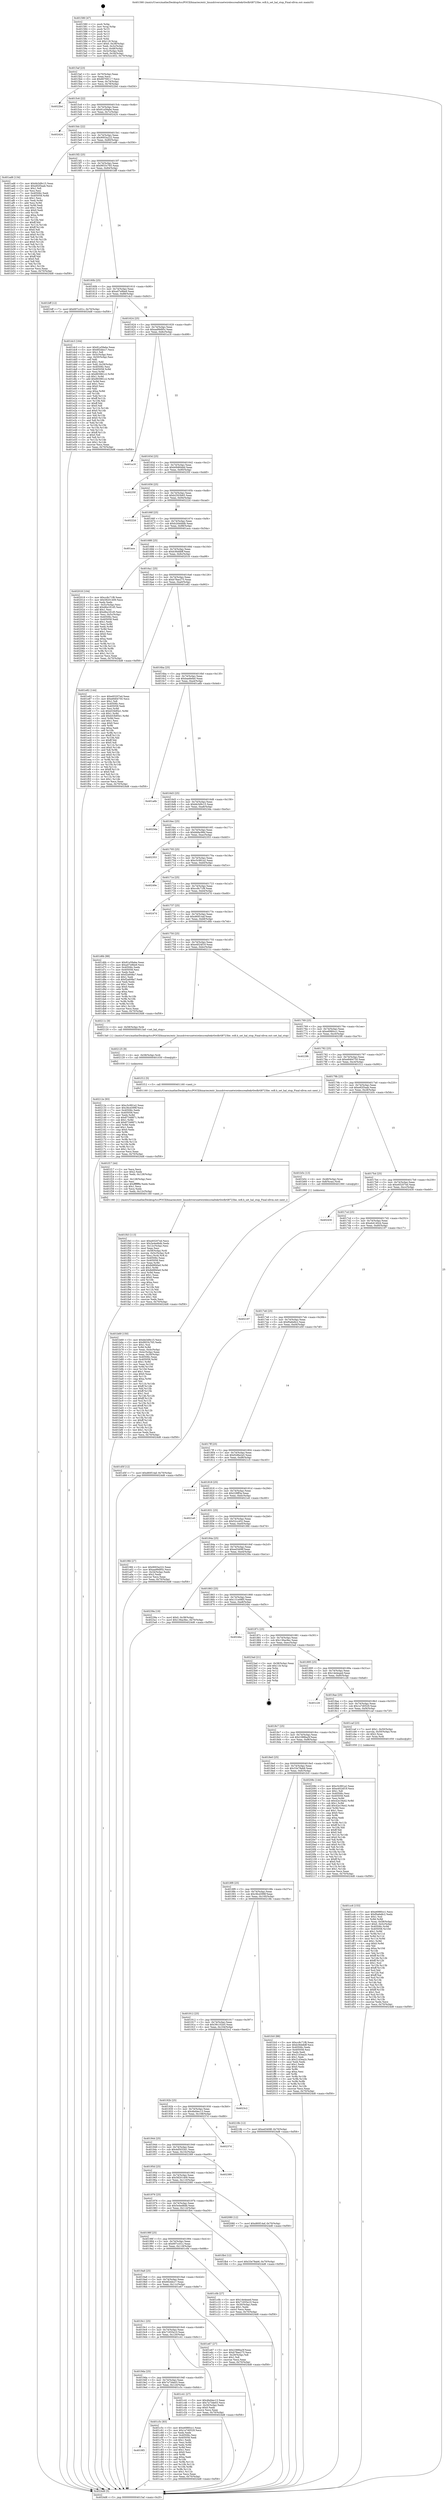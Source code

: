 digraph "0x401580" {
  label = "0x401580 (/mnt/c/Users/mathe/Desktop/tcc/POCII/binaries/extr_linuxdriversnetwirelessrealtekrtlwifirtl8723be..wifi.h_set_hal_stop_Final-ollvm.out::main(0))"
  labelloc = "t"
  node[shape=record]

  Entry [label="",width=0.3,height=0.3,shape=circle,fillcolor=black,style=filled]
  "0x4015af" [label="{
     0x4015af [23]\l
     | [instrs]\l
     &nbsp;&nbsp;0x4015af \<+3\>: mov -0x70(%rbp),%eax\l
     &nbsp;&nbsp;0x4015b2 \<+2\>: mov %eax,%ecx\l
     &nbsp;&nbsp;0x4015b4 \<+6\>: sub $0x80769117,%ecx\l
     &nbsp;&nbsp;0x4015ba \<+3\>: mov %eax,-0x74(%rbp)\l
     &nbsp;&nbsp;0x4015bd \<+3\>: mov %ecx,-0x78(%rbp)\l
     &nbsp;&nbsp;0x4015c0 \<+6\>: je 00000000004022bd \<main+0xd3d\>\l
  }"]
  "0x4022bd" [label="{
     0x4022bd\l
  }", style=dashed]
  "0x4015c6" [label="{
     0x4015c6 [22]\l
     | [instrs]\l
     &nbsp;&nbsp;0x4015c6 \<+5\>: jmp 00000000004015cb \<main+0x4b\>\l
     &nbsp;&nbsp;0x4015cb \<+3\>: mov -0x74(%rbp),%eax\l
     &nbsp;&nbsp;0x4015ce \<+5\>: sub $0x81a59abe,%eax\l
     &nbsp;&nbsp;0x4015d3 \<+3\>: mov %eax,-0x7c(%rbp)\l
     &nbsp;&nbsp;0x4015d6 \<+6\>: je 0000000000402424 \<main+0xea4\>\l
  }"]
  Exit [label="",width=0.3,height=0.3,shape=circle,fillcolor=black,style=filled,peripheries=2]
  "0x402424" [label="{
     0x402424\l
  }", style=dashed]
  "0x4015dc" [label="{
     0x4015dc [22]\l
     | [instrs]\l
     &nbsp;&nbsp;0x4015dc \<+5\>: jmp 00000000004015e1 \<main+0x61\>\l
     &nbsp;&nbsp;0x4015e1 \<+3\>: mov -0x74(%rbp),%eax\l
     &nbsp;&nbsp;0x4015e4 \<+5\>: sub $0x9003a222,%eax\l
     &nbsp;&nbsp;0x4015e9 \<+3\>: mov %eax,-0x80(%rbp)\l
     &nbsp;&nbsp;0x4015ec \<+6\>: je 0000000000401ad6 \<main+0x556\>\l
  }"]
  "0x40212e" [label="{
     0x40212e [93]\l
     | [instrs]\l
     &nbsp;&nbsp;0x40212e \<+5\>: mov $0xc5c991a2,%eax\l
     &nbsp;&nbsp;0x402133 \<+5\>: mov $0x36cd399f,%ecx\l
     &nbsp;&nbsp;0x402138 \<+7\>: mov 0x40506c,%edx\l
     &nbsp;&nbsp;0x40213f \<+7\>: mov 0x405058,%esi\l
     &nbsp;&nbsp;0x402146 \<+3\>: mov %edx,%r8d\l
     &nbsp;&nbsp;0x402149 \<+7\>: sub $0x87348871,%r8d\l
     &nbsp;&nbsp;0x402150 \<+4\>: sub $0x1,%r8d\l
     &nbsp;&nbsp;0x402154 \<+7\>: add $0x87348871,%r8d\l
     &nbsp;&nbsp;0x40215b \<+4\>: imul %r8d,%edx\l
     &nbsp;&nbsp;0x40215f \<+3\>: and $0x1,%edx\l
     &nbsp;&nbsp;0x402162 \<+3\>: cmp $0x0,%edx\l
     &nbsp;&nbsp;0x402165 \<+4\>: sete %r9b\l
     &nbsp;&nbsp;0x402169 \<+3\>: cmp $0xa,%esi\l
     &nbsp;&nbsp;0x40216c \<+4\>: setl %r10b\l
     &nbsp;&nbsp;0x402170 \<+3\>: mov %r9b,%r11b\l
     &nbsp;&nbsp;0x402173 \<+3\>: and %r10b,%r11b\l
     &nbsp;&nbsp;0x402176 \<+3\>: xor %r10b,%r9b\l
     &nbsp;&nbsp;0x402179 \<+3\>: or %r9b,%r11b\l
     &nbsp;&nbsp;0x40217c \<+4\>: test $0x1,%r11b\l
     &nbsp;&nbsp;0x402180 \<+3\>: cmovne %ecx,%eax\l
     &nbsp;&nbsp;0x402183 \<+3\>: mov %eax,-0x70(%rbp)\l
     &nbsp;&nbsp;0x402186 \<+5\>: jmp 00000000004024d8 \<main+0xf58\>\l
  }"]
  "0x401ad6" [label="{
     0x401ad6 [134]\l
     | [instrs]\l
     &nbsp;&nbsp;0x401ad6 \<+5\>: mov $0xbb3d9c15,%eax\l
     &nbsp;&nbsp;0x401adb \<+5\>: mov $0xe92f3aab,%ecx\l
     &nbsp;&nbsp;0x401ae0 \<+2\>: mov $0x1,%dl\l
     &nbsp;&nbsp;0x401ae2 \<+2\>: xor %esi,%esi\l
     &nbsp;&nbsp;0x401ae4 \<+7\>: mov 0x40506c,%edi\l
     &nbsp;&nbsp;0x401aeb \<+8\>: mov 0x405058,%r8d\l
     &nbsp;&nbsp;0x401af3 \<+3\>: sub $0x1,%esi\l
     &nbsp;&nbsp;0x401af6 \<+3\>: mov %edi,%r9d\l
     &nbsp;&nbsp;0x401af9 \<+3\>: add %esi,%r9d\l
     &nbsp;&nbsp;0x401afc \<+4\>: imul %r9d,%edi\l
     &nbsp;&nbsp;0x401b00 \<+3\>: and $0x1,%edi\l
     &nbsp;&nbsp;0x401b03 \<+3\>: cmp $0x0,%edi\l
     &nbsp;&nbsp;0x401b06 \<+4\>: sete %r10b\l
     &nbsp;&nbsp;0x401b0a \<+4\>: cmp $0xa,%r8d\l
     &nbsp;&nbsp;0x401b0e \<+4\>: setl %r11b\l
     &nbsp;&nbsp;0x401b12 \<+3\>: mov %r10b,%bl\l
     &nbsp;&nbsp;0x401b15 \<+3\>: xor $0xff,%bl\l
     &nbsp;&nbsp;0x401b18 \<+3\>: mov %r11b,%r14b\l
     &nbsp;&nbsp;0x401b1b \<+4\>: xor $0xff,%r14b\l
     &nbsp;&nbsp;0x401b1f \<+3\>: xor $0x0,%dl\l
     &nbsp;&nbsp;0x401b22 \<+3\>: mov %bl,%r15b\l
     &nbsp;&nbsp;0x401b25 \<+4\>: and $0x0,%r15b\l
     &nbsp;&nbsp;0x401b29 \<+3\>: and %dl,%r10b\l
     &nbsp;&nbsp;0x401b2c \<+3\>: mov %r14b,%r12b\l
     &nbsp;&nbsp;0x401b2f \<+4\>: and $0x0,%r12b\l
     &nbsp;&nbsp;0x401b33 \<+3\>: and %dl,%r11b\l
     &nbsp;&nbsp;0x401b36 \<+3\>: or %r10b,%r15b\l
     &nbsp;&nbsp;0x401b39 \<+3\>: or %r11b,%r12b\l
     &nbsp;&nbsp;0x401b3c \<+3\>: xor %r12b,%r15b\l
     &nbsp;&nbsp;0x401b3f \<+3\>: or %r14b,%bl\l
     &nbsp;&nbsp;0x401b42 \<+3\>: xor $0xff,%bl\l
     &nbsp;&nbsp;0x401b45 \<+3\>: or $0x0,%dl\l
     &nbsp;&nbsp;0x401b48 \<+2\>: and %dl,%bl\l
     &nbsp;&nbsp;0x401b4a \<+3\>: or %bl,%r15b\l
     &nbsp;&nbsp;0x401b4d \<+4\>: test $0x1,%r15b\l
     &nbsp;&nbsp;0x401b51 \<+3\>: cmovne %ecx,%eax\l
     &nbsp;&nbsp;0x401b54 \<+3\>: mov %eax,-0x70(%rbp)\l
     &nbsp;&nbsp;0x401b57 \<+5\>: jmp 00000000004024d8 \<main+0xf58\>\l
  }"]
  "0x4015f2" [label="{
     0x4015f2 [25]\l
     | [instrs]\l
     &nbsp;&nbsp;0x4015f2 \<+5\>: jmp 00000000004015f7 \<main+0x77\>\l
     &nbsp;&nbsp;0x4015f7 \<+3\>: mov -0x74(%rbp),%eax\l
     &nbsp;&nbsp;0x4015fa \<+5\>: sub $0x9933c765,%eax\l
     &nbsp;&nbsp;0x4015ff \<+6\>: mov %eax,-0x84(%rbp)\l
     &nbsp;&nbsp;0x401605 \<+6\>: je 0000000000401bff \<main+0x67f\>\l
  }"]
  "0x402125" [label="{
     0x402125 [9]\l
     | [instrs]\l
     &nbsp;&nbsp;0x402125 \<+4\>: mov -0x58(%rbp),%rdi\l
     &nbsp;&nbsp;0x402129 \<+5\>: call 0000000000401030 \<free@plt\>\l
     | [calls]\l
     &nbsp;&nbsp;0x401030 \{1\} (unknown)\l
  }"]
  "0x401bff" [label="{
     0x401bff [12]\l
     | [instrs]\l
     &nbsp;&nbsp;0x401bff \<+7\>: movl $0x697cc01c,-0x70(%rbp)\l
     &nbsp;&nbsp;0x401c06 \<+5\>: jmp 00000000004024d8 \<main+0xf58\>\l
  }"]
  "0x40160b" [label="{
     0x40160b [25]\l
     | [instrs]\l
     &nbsp;&nbsp;0x40160b \<+5\>: jmp 0000000000401610 \<main+0x90\>\l
     &nbsp;&nbsp;0x401610 \<+3\>: mov -0x74(%rbp),%eax\l
     &nbsp;&nbsp;0x401613 \<+5\>: sub $0xa07e9be9,%eax\l
     &nbsp;&nbsp;0x401618 \<+6\>: mov %eax,-0x88(%rbp)\l
     &nbsp;&nbsp;0x40161e \<+6\>: je 0000000000401dc3 \<main+0x843\>\l
  }"]
  "0x401f43" [label="{
     0x401f43 [113]\l
     | [instrs]\l
     &nbsp;&nbsp;0x401f43 \<+5\>: mov $0xe93207ed,%ecx\l
     &nbsp;&nbsp;0x401f48 \<+5\>: mov $0x5e4ed6db,%edx\l
     &nbsp;&nbsp;0x401f4d \<+6\>: mov -0x12c(%rbp),%esi\l
     &nbsp;&nbsp;0x401f53 \<+3\>: imul %eax,%esi\l
     &nbsp;&nbsp;0x401f56 \<+4\>: mov -0x58(%rbp),%rdi\l
     &nbsp;&nbsp;0x401f5a \<+4\>: movslq -0x5c(%rbp),%r8\l
     &nbsp;&nbsp;0x401f5e \<+4\>: mov %esi,(%rdi,%r8,4)\l
     &nbsp;&nbsp;0x401f62 \<+7\>: mov 0x40506c,%eax\l
     &nbsp;&nbsp;0x401f69 \<+7\>: mov 0x405058,%esi\l
     &nbsp;&nbsp;0x401f70 \<+3\>: mov %eax,%r9d\l
     &nbsp;&nbsp;0x401f73 \<+7\>: sub $0x8d9f40e0,%r9d\l
     &nbsp;&nbsp;0x401f7a \<+4\>: sub $0x1,%r9d\l
     &nbsp;&nbsp;0x401f7e \<+7\>: add $0x8d9f40e0,%r9d\l
     &nbsp;&nbsp;0x401f85 \<+4\>: imul %r9d,%eax\l
     &nbsp;&nbsp;0x401f89 \<+3\>: and $0x1,%eax\l
     &nbsp;&nbsp;0x401f8c \<+3\>: cmp $0x0,%eax\l
     &nbsp;&nbsp;0x401f8f \<+4\>: sete %r10b\l
     &nbsp;&nbsp;0x401f93 \<+3\>: cmp $0xa,%esi\l
     &nbsp;&nbsp;0x401f96 \<+4\>: setl %r11b\l
     &nbsp;&nbsp;0x401f9a \<+3\>: mov %r10b,%bl\l
     &nbsp;&nbsp;0x401f9d \<+3\>: and %r11b,%bl\l
     &nbsp;&nbsp;0x401fa0 \<+3\>: xor %r11b,%r10b\l
     &nbsp;&nbsp;0x401fa3 \<+3\>: or %r10b,%bl\l
     &nbsp;&nbsp;0x401fa6 \<+3\>: test $0x1,%bl\l
     &nbsp;&nbsp;0x401fa9 \<+3\>: cmovne %edx,%ecx\l
     &nbsp;&nbsp;0x401fac \<+3\>: mov %ecx,-0x70(%rbp)\l
     &nbsp;&nbsp;0x401faf \<+5\>: jmp 00000000004024d8 \<main+0xf58\>\l
  }"]
  "0x401dc3" [label="{
     0x401dc3 [164]\l
     | [instrs]\l
     &nbsp;&nbsp;0x401dc3 \<+5\>: mov $0x81a59abe,%eax\l
     &nbsp;&nbsp;0x401dc8 \<+5\>: mov $0x6f2ddcc7,%ecx\l
     &nbsp;&nbsp;0x401dcd \<+2\>: mov $0x1,%dl\l
     &nbsp;&nbsp;0x401dcf \<+3\>: mov -0x5c(%rbp),%esi\l
     &nbsp;&nbsp;0x401dd2 \<+3\>: cmp -0x50(%rbp),%esi\l
     &nbsp;&nbsp;0x401dd5 \<+4\>: setl %dil\l
     &nbsp;&nbsp;0x401dd9 \<+4\>: and $0x1,%dil\l
     &nbsp;&nbsp;0x401ddd \<+4\>: mov %dil,-0x29(%rbp)\l
     &nbsp;&nbsp;0x401de1 \<+7\>: mov 0x40506c,%esi\l
     &nbsp;&nbsp;0x401de8 \<+8\>: mov 0x405058,%r8d\l
     &nbsp;&nbsp;0x401df0 \<+3\>: mov %esi,%r9d\l
     &nbsp;&nbsp;0x401df3 \<+7\>: sub $0x893981c2,%r9d\l
     &nbsp;&nbsp;0x401dfa \<+4\>: sub $0x1,%r9d\l
     &nbsp;&nbsp;0x401dfe \<+7\>: add $0x893981c2,%r9d\l
     &nbsp;&nbsp;0x401e05 \<+4\>: imul %r9d,%esi\l
     &nbsp;&nbsp;0x401e09 \<+3\>: and $0x1,%esi\l
     &nbsp;&nbsp;0x401e0c \<+3\>: cmp $0x0,%esi\l
     &nbsp;&nbsp;0x401e0f \<+4\>: sete %dil\l
     &nbsp;&nbsp;0x401e13 \<+4\>: cmp $0xa,%r8d\l
     &nbsp;&nbsp;0x401e17 \<+4\>: setl %r10b\l
     &nbsp;&nbsp;0x401e1b \<+3\>: mov %dil,%r11b\l
     &nbsp;&nbsp;0x401e1e \<+4\>: xor $0xff,%r11b\l
     &nbsp;&nbsp;0x401e22 \<+3\>: mov %r10b,%bl\l
     &nbsp;&nbsp;0x401e25 \<+3\>: xor $0xff,%bl\l
     &nbsp;&nbsp;0x401e28 \<+3\>: xor $0x0,%dl\l
     &nbsp;&nbsp;0x401e2b \<+3\>: mov %r11b,%r14b\l
     &nbsp;&nbsp;0x401e2e \<+4\>: and $0x0,%r14b\l
     &nbsp;&nbsp;0x401e32 \<+3\>: and %dl,%dil\l
     &nbsp;&nbsp;0x401e35 \<+3\>: mov %bl,%r15b\l
     &nbsp;&nbsp;0x401e38 \<+4\>: and $0x0,%r15b\l
     &nbsp;&nbsp;0x401e3c \<+3\>: and %dl,%r10b\l
     &nbsp;&nbsp;0x401e3f \<+3\>: or %dil,%r14b\l
     &nbsp;&nbsp;0x401e42 \<+3\>: or %r10b,%r15b\l
     &nbsp;&nbsp;0x401e45 \<+3\>: xor %r15b,%r14b\l
     &nbsp;&nbsp;0x401e48 \<+3\>: or %bl,%r11b\l
     &nbsp;&nbsp;0x401e4b \<+4\>: xor $0xff,%r11b\l
     &nbsp;&nbsp;0x401e4f \<+3\>: or $0x0,%dl\l
     &nbsp;&nbsp;0x401e52 \<+3\>: and %dl,%r11b\l
     &nbsp;&nbsp;0x401e55 \<+3\>: or %r11b,%r14b\l
     &nbsp;&nbsp;0x401e58 \<+4\>: test $0x1,%r14b\l
     &nbsp;&nbsp;0x401e5c \<+3\>: cmovne %ecx,%eax\l
     &nbsp;&nbsp;0x401e5f \<+3\>: mov %eax,-0x70(%rbp)\l
     &nbsp;&nbsp;0x401e62 \<+5\>: jmp 00000000004024d8 \<main+0xf58\>\l
  }"]
  "0x401624" [label="{
     0x401624 [25]\l
     | [instrs]\l
     &nbsp;&nbsp;0x401624 \<+5\>: jmp 0000000000401629 \<main+0xa9\>\l
     &nbsp;&nbsp;0x401629 \<+3\>: mov -0x74(%rbp),%eax\l
     &nbsp;&nbsp;0x40162c \<+5\>: sub $0xaa99d95c,%eax\l
     &nbsp;&nbsp;0x401631 \<+6\>: mov %eax,-0x8c(%rbp)\l
     &nbsp;&nbsp;0x401637 \<+6\>: je 0000000000401a18 \<main+0x498\>\l
  }"]
  "0x401f17" [label="{
     0x401f17 [44]\l
     | [instrs]\l
     &nbsp;&nbsp;0x401f17 \<+2\>: xor %ecx,%ecx\l
     &nbsp;&nbsp;0x401f19 \<+5\>: mov $0x2,%edx\l
     &nbsp;&nbsp;0x401f1e \<+6\>: mov %edx,-0x128(%rbp)\l
     &nbsp;&nbsp;0x401f24 \<+1\>: cltd\l
     &nbsp;&nbsp;0x401f25 \<+6\>: mov -0x128(%rbp),%esi\l
     &nbsp;&nbsp;0x401f2b \<+2\>: idiv %esi\l
     &nbsp;&nbsp;0x401f2d \<+6\>: imul $0xfffffffe,%edx,%edx\l
     &nbsp;&nbsp;0x401f33 \<+3\>: sub $0x1,%ecx\l
     &nbsp;&nbsp;0x401f36 \<+2\>: sub %ecx,%edx\l
     &nbsp;&nbsp;0x401f38 \<+6\>: mov %edx,-0x12c(%rbp)\l
     &nbsp;&nbsp;0x401f3e \<+5\>: call 0000000000401160 \<next_i\>\l
     | [calls]\l
     &nbsp;&nbsp;0x401160 \{1\} (/mnt/c/Users/mathe/Desktop/tcc/POCII/binaries/extr_linuxdriversnetwirelessrealtekrtlwifirtl8723be..wifi.h_set_hal_stop_Final-ollvm.out::next_i)\l
  }"]
  "0x401a18" [label="{
     0x401a18\l
  }", style=dashed]
  "0x40163d" [label="{
     0x40163d [25]\l
     | [instrs]\l
     &nbsp;&nbsp;0x40163d \<+5\>: jmp 0000000000401642 \<main+0xc2\>\l
     &nbsp;&nbsp;0x401642 \<+3\>: mov -0x74(%rbp),%eax\l
     &nbsp;&nbsp;0x401645 \<+5\>: sub $0xb0b80ddd,%eax\l
     &nbsp;&nbsp;0x40164a \<+6\>: mov %eax,-0x90(%rbp)\l
     &nbsp;&nbsp;0x401650 \<+6\>: je 000000000040235f \<main+0xddf\>\l
  }"]
  "0x401cc6" [label="{
     0x401cc6 [153]\l
     | [instrs]\l
     &nbsp;&nbsp;0x401cc6 \<+5\>: mov $0xe6980cc1,%ecx\l
     &nbsp;&nbsp;0x401ccb \<+5\>: mov $0xf0a6e8c2,%edx\l
     &nbsp;&nbsp;0x401cd0 \<+3\>: mov $0x1,%sil\l
     &nbsp;&nbsp;0x401cd3 \<+3\>: xor %r8d,%r8d\l
     &nbsp;&nbsp;0x401cd6 \<+4\>: mov %rax,-0x58(%rbp)\l
     &nbsp;&nbsp;0x401cda \<+7\>: movl $0x0,-0x5c(%rbp)\l
     &nbsp;&nbsp;0x401ce1 \<+8\>: mov 0x40506c,%r9d\l
     &nbsp;&nbsp;0x401ce9 \<+8\>: mov 0x405058,%r10d\l
     &nbsp;&nbsp;0x401cf1 \<+4\>: sub $0x1,%r8d\l
     &nbsp;&nbsp;0x401cf5 \<+3\>: mov %r9d,%r11d\l
     &nbsp;&nbsp;0x401cf8 \<+3\>: add %r8d,%r11d\l
     &nbsp;&nbsp;0x401cfb \<+4\>: imul %r11d,%r9d\l
     &nbsp;&nbsp;0x401cff \<+4\>: and $0x1,%r9d\l
     &nbsp;&nbsp;0x401d03 \<+4\>: cmp $0x0,%r9d\l
     &nbsp;&nbsp;0x401d07 \<+3\>: sete %bl\l
     &nbsp;&nbsp;0x401d0a \<+4\>: cmp $0xa,%r10d\l
     &nbsp;&nbsp;0x401d0e \<+4\>: setl %r14b\l
     &nbsp;&nbsp;0x401d12 \<+3\>: mov %bl,%r15b\l
     &nbsp;&nbsp;0x401d15 \<+4\>: xor $0xff,%r15b\l
     &nbsp;&nbsp;0x401d19 \<+3\>: mov %r14b,%r12b\l
     &nbsp;&nbsp;0x401d1c \<+4\>: xor $0xff,%r12b\l
     &nbsp;&nbsp;0x401d20 \<+4\>: xor $0x1,%sil\l
     &nbsp;&nbsp;0x401d24 \<+3\>: mov %r15b,%r13b\l
     &nbsp;&nbsp;0x401d27 \<+4\>: and $0xff,%r13b\l
     &nbsp;&nbsp;0x401d2b \<+3\>: and %sil,%bl\l
     &nbsp;&nbsp;0x401d2e \<+3\>: mov %r12b,%al\l
     &nbsp;&nbsp;0x401d31 \<+2\>: and $0xff,%al\l
     &nbsp;&nbsp;0x401d33 \<+3\>: and %sil,%r14b\l
     &nbsp;&nbsp;0x401d36 \<+3\>: or %bl,%r13b\l
     &nbsp;&nbsp;0x401d39 \<+3\>: or %r14b,%al\l
     &nbsp;&nbsp;0x401d3c \<+3\>: xor %al,%r13b\l
     &nbsp;&nbsp;0x401d3f \<+3\>: or %r12b,%r15b\l
     &nbsp;&nbsp;0x401d42 \<+4\>: xor $0xff,%r15b\l
     &nbsp;&nbsp;0x401d46 \<+4\>: or $0x1,%sil\l
     &nbsp;&nbsp;0x401d4a \<+3\>: and %sil,%r15b\l
     &nbsp;&nbsp;0x401d4d \<+3\>: or %r15b,%r13b\l
     &nbsp;&nbsp;0x401d50 \<+4\>: test $0x1,%r13b\l
     &nbsp;&nbsp;0x401d54 \<+3\>: cmovne %edx,%ecx\l
     &nbsp;&nbsp;0x401d57 \<+3\>: mov %ecx,-0x70(%rbp)\l
     &nbsp;&nbsp;0x401d5a \<+5\>: jmp 00000000004024d8 \<main+0xf58\>\l
  }"]
  "0x40235f" [label="{
     0x40235f\l
  }", style=dashed]
  "0x401656" [label="{
     0x401656 [25]\l
     | [instrs]\l
     &nbsp;&nbsp;0x401656 \<+5\>: jmp 000000000040165b \<main+0xdb\>\l
     &nbsp;&nbsp;0x40165b \<+3\>: mov -0x74(%rbp),%eax\l
     &nbsp;&nbsp;0x40165e \<+5\>: sub $0xb2503b65,%eax\l
     &nbsp;&nbsp;0x401663 \<+6\>: mov %eax,-0x94(%rbp)\l
     &nbsp;&nbsp;0x401669 \<+6\>: je 000000000040222d \<main+0xcad\>\l
  }"]
  "0x4019f3" [label="{
     0x4019f3\l
  }", style=dashed]
  "0x40222d" [label="{
     0x40222d\l
  }", style=dashed]
  "0x40166f" [label="{
     0x40166f [25]\l
     | [instrs]\l
     &nbsp;&nbsp;0x40166f \<+5\>: jmp 0000000000401674 \<main+0xf4\>\l
     &nbsp;&nbsp;0x401674 \<+3\>: mov -0x74(%rbp),%eax\l
     &nbsp;&nbsp;0x401677 \<+5\>: sub $0xb2d4dddb,%eax\l
     &nbsp;&nbsp;0x40167c \<+6\>: mov %eax,-0x98(%rbp)\l
     &nbsp;&nbsp;0x401682 \<+6\>: je 0000000000401aca \<main+0x54a\>\l
  }"]
  "0x401c5c" [label="{
     0x401c5c [83]\l
     | [instrs]\l
     &nbsp;&nbsp;0x401c5c \<+5\>: mov $0xe6980cc1,%eax\l
     &nbsp;&nbsp;0x401c61 \<+5\>: mov $0x1e7d0529,%ecx\l
     &nbsp;&nbsp;0x401c66 \<+2\>: xor %edx,%edx\l
     &nbsp;&nbsp;0x401c68 \<+7\>: mov 0x40506c,%esi\l
     &nbsp;&nbsp;0x401c6f \<+7\>: mov 0x405058,%edi\l
     &nbsp;&nbsp;0x401c76 \<+3\>: sub $0x1,%edx\l
     &nbsp;&nbsp;0x401c79 \<+3\>: mov %esi,%r8d\l
     &nbsp;&nbsp;0x401c7c \<+3\>: add %edx,%r8d\l
     &nbsp;&nbsp;0x401c7f \<+4\>: imul %r8d,%esi\l
     &nbsp;&nbsp;0x401c83 \<+3\>: and $0x1,%esi\l
     &nbsp;&nbsp;0x401c86 \<+3\>: cmp $0x0,%esi\l
     &nbsp;&nbsp;0x401c89 \<+4\>: sete %r9b\l
     &nbsp;&nbsp;0x401c8d \<+3\>: cmp $0xa,%edi\l
     &nbsp;&nbsp;0x401c90 \<+4\>: setl %r10b\l
     &nbsp;&nbsp;0x401c94 \<+3\>: mov %r9b,%r11b\l
     &nbsp;&nbsp;0x401c97 \<+3\>: and %r10b,%r11b\l
     &nbsp;&nbsp;0x401c9a \<+3\>: xor %r10b,%r9b\l
     &nbsp;&nbsp;0x401c9d \<+3\>: or %r9b,%r11b\l
     &nbsp;&nbsp;0x401ca0 \<+4\>: test $0x1,%r11b\l
     &nbsp;&nbsp;0x401ca4 \<+3\>: cmovne %ecx,%eax\l
     &nbsp;&nbsp;0x401ca7 \<+3\>: mov %eax,-0x70(%rbp)\l
     &nbsp;&nbsp;0x401caa \<+5\>: jmp 00000000004024d8 \<main+0xf58\>\l
  }"]
  "0x401aca" [label="{
     0x401aca\l
  }", style=dashed]
  "0x401688" [label="{
     0x401688 [25]\l
     | [instrs]\l
     &nbsp;&nbsp;0x401688 \<+5\>: jmp 000000000040168d \<main+0x10d\>\l
     &nbsp;&nbsp;0x40168d \<+3\>: mov -0x74(%rbp),%eax\l
     &nbsp;&nbsp;0x401690 \<+5\>: sub $0xb36ddbff,%eax\l
     &nbsp;&nbsp;0x401695 \<+6\>: mov %eax,-0x9c(%rbp)\l
     &nbsp;&nbsp;0x40169b \<+6\>: je 0000000000402018 \<main+0xa98\>\l
  }"]
  "0x4019da" [label="{
     0x4019da [25]\l
     | [instrs]\l
     &nbsp;&nbsp;0x4019da \<+5\>: jmp 00000000004019df \<main+0x45f\>\l
     &nbsp;&nbsp;0x4019df \<+3\>: mov -0x74(%rbp),%eax\l
     &nbsp;&nbsp;0x4019e2 \<+5\>: sub $0x7a73de03,%eax\l
     &nbsp;&nbsp;0x4019e7 \<+6\>: mov %eax,-0x124(%rbp)\l
     &nbsp;&nbsp;0x4019ed \<+6\>: je 0000000000401c5c \<main+0x6dc\>\l
  }"]
  "0x402018" [label="{
     0x402018 [104]\l
     | [instrs]\l
     &nbsp;&nbsp;0x402018 \<+5\>: mov $0xcc8c71f8,%eax\l
     &nbsp;&nbsp;0x40201d \<+5\>: mov $0x58201409,%ecx\l
     &nbsp;&nbsp;0x402022 \<+2\>: xor %edx,%edx\l
     &nbsp;&nbsp;0x402024 \<+3\>: mov -0x5c(%rbp),%esi\l
     &nbsp;&nbsp;0x402027 \<+6\>: add $0xd6a181d5,%esi\l
     &nbsp;&nbsp;0x40202d \<+3\>: add $0x1,%esi\l
     &nbsp;&nbsp;0x402030 \<+6\>: sub $0xd6a181d5,%esi\l
     &nbsp;&nbsp;0x402036 \<+3\>: mov %esi,-0x5c(%rbp)\l
     &nbsp;&nbsp;0x402039 \<+7\>: mov 0x40506c,%esi\l
     &nbsp;&nbsp;0x402040 \<+7\>: mov 0x405058,%edi\l
     &nbsp;&nbsp;0x402047 \<+3\>: sub $0x1,%edx\l
     &nbsp;&nbsp;0x40204a \<+3\>: mov %esi,%r8d\l
     &nbsp;&nbsp;0x40204d \<+3\>: add %edx,%r8d\l
     &nbsp;&nbsp;0x402050 \<+4\>: imul %r8d,%esi\l
     &nbsp;&nbsp;0x402054 \<+3\>: and $0x1,%esi\l
     &nbsp;&nbsp;0x402057 \<+3\>: cmp $0x0,%esi\l
     &nbsp;&nbsp;0x40205a \<+4\>: sete %r9b\l
     &nbsp;&nbsp;0x40205e \<+3\>: cmp $0xa,%edi\l
     &nbsp;&nbsp;0x402061 \<+4\>: setl %r10b\l
     &nbsp;&nbsp;0x402065 \<+3\>: mov %r9b,%r11b\l
     &nbsp;&nbsp;0x402068 \<+3\>: and %r10b,%r11b\l
     &nbsp;&nbsp;0x40206b \<+3\>: xor %r10b,%r9b\l
     &nbsp;&nbsp;0x40206e \<+3\>: or %r9b,%r11b\l
     &nbsp;&nbsp;0x402071 \<+4\>: test $0x1,%r11b\l
     &nbsp;&nbsp;0x402075 \<+3\>: cmovne %ecx,%eax\l
     &nbsp;&nbsp;0x402078 \<+3\>: mov %eax,-0x70(%rbp)\l
     &nbsp;&nbsp;0x40207b \<+5\>: jmp 00000000004024d8 \<main+0xf58\>\l
  }"]
  "0x4016a1" [label="{
     0x4016a1 [25]\l
     | [instrs]\l
     &nbsp;&nbsp;0x4016a1 \<+5\>: jmp 00000000004016a6 \<main+0x126\>\l
     &nbsp;&nbsp;0x4016a6 \<+3\>: mov -0x74(%rbp),%eax\l
     &nbsp;&nbsp;0x4016a9 \<+5\>: sub $0xb78ae275,%eax\l
     &nbsp;&nbsp;0x4016ae \<+6\>: mov %eax,-0xa0(%rbp)\l
     &nbsp;&nbsp;0x4016b4 \<+6\>: je 0000000000401e82 \<main+0x902\>\l
  }"]
  "0x401c41" [label="{
     0x401c41 [27]\l
     | [instrs]\l
     &nbsp;&nbsp;0x401c41 \<+5\>: mov $0x4bd4ec13,%eax\l
     &nbsp;&nbsp;0x401c46 \<+5\>: mov $0x7a73de03,%ecx\l
     &nbsp;&nbsp;0x401c4b \<+3\>: mov -0x30(%rbp),%edx\l
     &nbsp;&nbsp;0x401c4e \<+3\>: cmp $0x0,%edx\l
     &nbsp;&nbsp;0x401c51 \<+3\>: cmove %ecx,%eax\l
     &nbsp;&nbsp;0x401c54 \<+3\>: mov %eax,-0x70(%rbp)\l
     &nbsp;&nbsp;0x401c57 \<+5\>: jmp 00000000004024d8 \<main+0xf58\>\l
  }"]
  "0x401e82" [label="{
     0x401e82 [144]\l
     | [instrs]\l
     &nbsp;&nbsp;0x401e82 \<+5\>: mov $0xe93207ed,%eax\l
     &nbsp;&nbsp;0x401e87 \<+5\>: mov $0xe8464750,%ecx\l
     &nbsp;&nbsp;0x401e8c \<+2\>: mov $0x1,%dl\l
     &nbsp;&nbsp;0x401e8e \<+7\>: mov 0x40506c,%esi\l
     &nbsp;&nbsp;0x401e95 \<+7\>: mov 0x405058,%edi\l
     &nbsp;&nbsp;0x401e9c \<+3\>: mov %esi,%r8d\l
     &nbsp;&nbsp;0x401e9f \<+7\>: sub $0xb53b85e1,%r8d\l
     &nbsp;&nbsp;0x401ea6 \<+4\>: sub $0x1,%r8d\l
     &nbsp;&nbsp;0x401eaa \<+7\>: add $0xb53b85e1,%r8d\l
     &nbsp;&nbsp;0x401eb1 \<+4\>: imul %r8d,%esi\l
     &nbsp;&nbsp;0x401eb5 \<+3\>: and $0x1,%esi\l
     &nbsp;&nbsp;0x401eb8 \<+3\>: cmp $0x0,%esi\l
     &nbsp;&nbsp;0x401ebb \<+4\>: sete %r9b\l
     &nbsp;&nbsp;0x401ebf \<+3\>: cmp $0xa,%edi\l
     &nbsp;&nbsp;0x401ec2 \<+4\>: setl %r10b\l
     &nbsp;&nbsp;0x401ec6 \<+3\>: mov %r9b,%r11b\l
     &nbsp;&nbsp;0x401ec9 \<+4\>: xor $0xff,%r11b\l
     &nbsp;&nbsp;0x401ecd \<+3\>: mov %r10b,%bl\l
     &nbsp;&nbsp;0x401ed0 \<+3\>: xor $0xff,%bl\l
     &nbsp;&nbsp;0x401ed3 \<+3\>: xor $0x0,%dl\l
     &nbsp;&nbsp;0x401ed6 \<+3\>: mov %r11b,%r14b\l
     &nbsp;&nbsp;0x401ed9 \<+4\>: and $0x0,%r14b\l
     &nbsp;&nbsp;0x401edd \<+3\>: and %dl,%r9b\l
     &nbsp;&nbsp;0x401ee0 \<+3\>: mov %bl,%r15b\l
     &nbsp;&nbsp;0x401ee3 \<+4\>: and $0x0,%r15b\l
     &nbsp;&nbsp;0x401ee7 \<+3\>: and %dl,%r10b\l
     &nbsp;&nbsp;0x401eea \<+3\>: or %r9b,%r14b\l
     &nbsp;&nbsp;0x401eed \<+3\>: or %r10b,%r15b\l
     &nbsp;&nbsp;0x401ef0 \<+3\>: xor %r15b,%r14b\l
     &nbsp;&nbsp;0x401ef3 \<+3\>: or %bl,%r11b\l
     &nbsp;&nbsp;0x401ef6 \<+4\>: xor $0xff,%r11b\l
     &nbsp;&nbsp;0x401efa \<+3\>: or $0x0,%dl\l
     &nbsp;&nbsp;0x401efd \<+3\>: and %dl,%r11b\l
     &nbsp;&nbsp;0x401f00 \<+3\>: or %r11b,%r14b\l
     &nbsp;&nbsp;0x401f03 \<+4\>: test $0x1,%r14b\l
     &nbsp;&nbsp;0x401f07 \<+3\>: cmovne %ecx,%eax\l
     &nbsp;&nbsp;0x401f0a \<+3\>: mov %eax,-0x70(%rbp)\l
     &nbsp;&nbsp;0x401f0d \<+5\>: jmp 00000000004024d8 \<main+0xf58\>\l
  }"]
  "0x4016ba" [label="{
     0x4016ba [25]\l
     | [instrs]\l
     &nbsp;&nbsp;0x4016ba \<+5\>: jmp 00000000004016bf \<main+0x13f\>\l
     &nbsp;&nbsp;0x4016bf \<+3\>: mov -0x74(%rbp),%eax\l
     &nbsp;&nbsp;0x4016c2 \<+5\>: sub $0xbae8efa0,%eax\l
     &nbsp;&nbsp;0x4016c7 \<+6\>: mov %eax,-0xa4(%rbp)\l
     &nbsp;&nbsp;0x4016cd \<+6\>: je 0000000000401a6b \<main+0x4eb\>\l
  }"]
  "0x4019c1" [label="{
     0x4019c1 [25]\l
     | [instrs]\l
     &nbsp;&nbsp;0x4019c1 \<+5\>: jmp 00000000004019c6 \<main+0x446\>\l
     &nbsp;&nbsp;0x4019c6 \<+3\>: mov -0x74(%rbp),%eax\l
     &nbsp;&nbsp;0x4019c9 \<+5\>: sub $0x71655e10,%eax\l
     &nbsp;&nbsp;0x4019ce \<+6\>: mov %eax,-0x120(%rbp)\l
     &nbsp;&nbsp;0x4019d4 \<+6\>: je 0000000000401c41 \<main+0x6c1\>\l
  }"]
  "0x401a6b" [label="{
     0x401a6b\l
  }", style=dashed]
  "0x4016d3" [label="{
     0x4016d3 [25]\l
     | [instrs]\l
     &nbsp;&nbsp;0x4016d3 \<+5\>: jmp 00000000004016d8 \<main+0x158\>\l
     &nbsp;&nbsp;0x4016d8 \<+3\>: mov -0x74(%rbp),%eax\l
     &nbsp;&nbsp;0x4016db \<+5\>: sub $0xbb3d9c15,%eax\l
     &nbsp;&nbsp;0x4016e0 \<+6\>: mov %eax,-0xa8(%rbp)\l
     &nbsp;&nbsp;0x4016e6 \<+6\>: je 00000000004023da \<main+0xe5a\>\l
  }"]
  "0x401e67" [label="{
     0x401e67 [27]\l
     | [instrs]\l
     &nbsp;&nbsp;0x401e67 \<+5\>: mov $0x2388ba3f,%eax\l
     &nbsp;&nbsp;0x401e6c \<+5\>: mov $0xb78ae275,%ecx\l
     &nbsp;&nbsp;0x401e71 \<+3\>: mov -0x29(%rbp),%dl\l
     &nbsp;&nbsp;0x401e74 \<+3\>: test $0x1,%dl\l
     &nbsp;&nbsp;0x401e77 \<+3\>: cmovne %ecx,%eax\l
     &nbsp;&nbsp;0x401e7a \<+3\>: mov %eax,-0x70(%rbp)\l
     &nbsp;&nbsp;0x401e7d \<+5\>: jmp 00000000004024d8 \<main+0xf58\>\l
  }"]
  "0x4023da" [label="{
     0x4023da\l
  }", style=dashed]
  "0x4016ec" [label="{
     0x4016ec [25]\l
     | [instrs]\l
     &nbsp;&nbsp;0x4016ec \<+5\>: jmp 00000000004016f1 \<main+0x171\>\l
     &nbsp;&nbsp;0x4016f1 \<+3\>: mov -0x74(%rbp),%eax\l
     &nbsp;&nbsp;0x4016f4 \<+5\>: sub $0xbbfac98d,%eax\l
     &nbsp;&nbsp;0x4016f9 \<+6\>: mov %eax,-0xac(%rbp)\l
     &nbsp;&nbsp;0x4016ff \<+6\>: je 0000000000402353 \<main+0xdd3\>\l
  }"]
  "0x4019a8" [label="{
     0x4019a8 [25]\l
     | [instrs]\l
     &nbsp;&nbsp;0x4019a8 \<+5\>: jmp 00000000004019ad \<main+0x42d\>\l
     &nbsp;&nbsp;0x4019ad \<+3\>: mov -0x74(%rbp),%eax\l
     &nbsp;&nbsp;0x4019b0 \<+5\>: sub $0x6f2ddcc7,%eax\l
     &nbsp;&nbsp;0x4019b5 \<+6\>: mov %eax,-0x11c(%rbp)\l
     &nbsp;&nbsp;0x4019bb \<+6\>: je 0000000000401e67 \<main+0x8e7\>\l
  }"]
  "0x402353" [label="{
     0x402353\l
  }", style=dashed]
  "0x401705" [label="{
     0x401705 [25]\l
     | [instrs]\l
     &nbsp;&nbsp;0x401705 \<+5\>: jmp 000000000040170a \<main+0x18a\>\l
     &nbsp;&nbsp;0x40170a \<+3\>: mov -0x74(%rbp),%eax\l
     &nbsp;&nbsp;0x40170d \<+5\>: sub $0xc5c991a2,%eax\l
     &nbsp;&nbsp;0x401712 \<+6\>: mov %eax,-0xb0(%rbp)\l
     &nbsp;&nbsp;0x401718 \<+6\>: je 000000000040249e \<main+0xf1e\>\l
  }"]
  "0x401c0b" [label="{
     0x401c0b [27]\l
     | [instrs]\l
     &nbsp;&nbsp;0x401c0b \<+5\>: mov $0x14e4eaed,%eax\l
     &nbsp;&nbsp;0x401c10 \<+5\>: mov $0x71655e10,%ecx\l
     &nbsp;&nbsp;0x401c15 \<+3\>: mov -0x30(%rbp),%edx\l
     &nbsp;&nbsp;0x401c18 \<+3\>: cmp $0x1,%edx\l
     &nbsp;&nbsp;0x401c1b \<+3\>: cmovl %ecx,%eax\l
     &nbsp;&nbsp;0x401c1e \<+3\>: mov %eax,-0x70(%rbp)\l
     &nbsp;&nbsp;0x401c21 \<+5\>: jmp 00000000004024d8 \<main+0xf58\>\l
  }"]
  "0x40249e" [label="{
     0x40249e\l
  }", style=dashed]
  "0x40171e" [label="{
     0x40171e [25]\l
     | [instrs]\l
     &nbsp;&nbsp;0x40171e \<+5\>: jmp 0000000000401723 \<main+0x1a3\>\l
     &nbsp;&nbsp;0x401723 \<+3\>: mov -0x74(%rbp),%eax\l
     &nbsp;&nbsp;0x401726 \<+5\>: sub $0xcc8c71f8,%eax\l
     &nbsp;&nbsp;0x40172b \<+6\>: mov %eax,-0xb4(%rbp)\l
     &nbsp;&nbsp;0x401731 \<+6\>: je 000000000040247d \<main+0xefd\>\l
  }"]
  "0x40198f" [label="{
     0x40198f [25]\l
     | [instrs]\l
     &nbsp;&nbsp;0x40198f \<+5\>: jmp 0000000000401994 \<main+0x414\>\l
     &nbsp;&nbsp;0x401994 \<+3\>: mov -0x74(%rbp),%eax\l
     &nbsp;&nbsp;0x401997 \<+5\>: sub $0x697cc01c,%eax\l
     &nbsp;&nbsp;0x40199c \<+6\>: mov %eax,-0x118(%rbp)\l
     &nbsp;&nbsp;0x4019a2 \<+6\>: je 0000000000401c0b \<main+0x68b\>\l
  }"]
  "0x40247d" [label="{
     0x40247d\l
  }", style=dashed]
  "0x401737" [label="{
     0x401737 [25]\l
     | [instrs]\l
     &nbsp;&nbsp;0x401737 \<+5\>: jmp 000000000040173c \<main+0x1bc\>\l
     &nbsp;&nbsp;0x40173c \<+3\>: mov -0x74(%rbp),%eax\l
     &nbsp;&nbsp;0x40173f \<+5\>: sub $0xd60f14af,%eax\l
     &nbsp;&nbsp;0x401744 \<+6\>: mov %eax,-0xb8(%rbp)\l
     &nbsp;&nbsp;0x40174a \<+6\>: je 0000000000401d6b \<main+0x7eb\>\l
  }"]
  "0x401fb4" [label="{
     0x401fb4 [12]\l
     | [instrs]\l
     &nbsp;&nbsp;0x401fb4 \<+7\>: movl $0x33e78ab6,-0x70(%rbp)\l
     &nbsp;&nbsp;0x401fbb \<+5\>: jmp 00000000004024d8 \<main+0xf58\>\l
  }"]
  "0x401d6b" [label="{
     0x401d6b [88]\l
     | [instrs]\l
     &nbsp;&nbsp;0x401d6b \<+5\>: mov $0x81a59abe,%eax\l
     &nbsp;&nbsp;0x401d70 \<+5\>: mov $0xa07e9be9,%ecx\l
     &nbsp;&nbsp;0x401d75 \<+7\>: mov 0x40506c,%edx\l
     &nbsp;&nbsp;0x401d7c \<+7\>: mov 0x405058,%esi\l
     &nbsp;&nbsp;0x401d83 \<+2\>: mov %edx,%edi\l
     &nbsp;&nbsp;0x401d85 \<+6\>: add $0xf2a608a7,%edi\l
     &nbsp;&nbsp;0x401d8b \<+3\>: sub $0x1,%edi\l
     &nbsp;&nbsp;0x401d8e \<+6\>: sub $0xf2a608a7,%edi\l
     &nbsp;&nbsp;0x401d94 \<+3\>: imul %edi,%edx\l
     &nbsp;&nbsp;0x401d97 \<+3\>: and $0x1,%edx\l
     &nbsp;&nbsp;0x401d9a \<+3\>: cmp $0x0,%edx\l
     &nbsp;&nbsp;0x401d9d \<+4\>: sete %r8b\l
     &nbsp;&nbsp;0x401da1 \<+3\>: cmp $0xa,%esi\l
     &nbsp;&nbsp;0x401da4 \<+4\>: setl %r9b\l
     &nbsp;&nbsp;0x401da8 \<+3\>: mov %r8b,%r10b\l
     &nbsp;&nbsp;0x401dab \<+3\>: and %r9b,%r10b\l
     &nbsp;&nbsp;0x401dae \<+3\>: xor %r9b,%r8b\l
     &nbsp;&nbsp;0x401db1 \<+3\>: or %r8b,%r10b\l
     &nbsp;&nbsp;0x401db4 \<+4\>: test $0x1,%r10b\l
     &nbsp;&nbsp;0x401db8 \<+3\>: cmovne %ecx,%eax\l
     &nbsp;&nbsp;0x401dbb \<+3\>: mov %eax,-0x70(%rbp)\l
     &nbsp;&nbsp;0x401dbe \<+5\>: jmp 00000000004024d8 \<main+0xf58\>\l
  }"]
  "0x401750" [label="{
     0x401750 [25]\l
     | [instrs]\l
     &nbsp;&nbsp;0x401750 \<+5\>: jmp 0000000000401755 \<main+0x1d5\>\l
     &nbsp;&nbsp;0x401755 \<+3\>: mov -0x74(%rbp),%eax\l
     &nbsp;&nbsp;0x401758 \<+5\>: sub $0xe4024f19,%eax\l
     &nbsp;&nbsp;0x40175d \<+6\>: mov %eax,-0xbc(%rbp)\l
     &nbsp;&nbsp;0x401763 \<+6\>: je 000000000040211c \<main+0xb9c\>\l
  }"]
  "0x401976" [label="{
     0x401976 [25]\l
     | [instrs]\l
     &nbsp;&nbsp;0x401976 \<+5\>: jmp 000000000040197b \<main+0x3fb\>\l
     &nbsp;&nbsp;0x40197b \<+3\>: mov -0x74(%rbp),%eax\l
     &nbsp;&nbsp;0x40197e \<+5\>: sub $0x5e4ed6db,%eax\l
     &nbsp;&nbsp;0x401983 \<+6\>: mov %eax,-0x114(%rbp)\l
     &nbsp;&nbsp;0x401989 \<+6\>: je 0000000000401fb4 \<main+0xa34\>\l
  }"]
  "0x40211c" [label="{
     0x40211c [9]\l
     | [instrs]\l
     &nbsp;&nbsp;0x40211c \<+4\>: mov -0x58(%rbp),%rdi\l
     &nbsp;&nbsp;0x402120 \<+5\>: call 00000000004013a0 \<set_hal_stop\>\l
     | [calls]\l
     &nbsp;&nbsp;0x4013a0 \{1\} (/mnt/c/Users/mathe/Desktop/tcc/POCII/binaries/extr_linuxdriversnetwirelessrealtekrtlwifirtl8723be..wifi.h_set_hal_stop_Final-ollvm.out::set_hal_stop)\l
  }"]
  "0x401769" [label="{
     0x401769 [25]\l
     | [instrs]\l
     &nbsp;&nbsp;0x401769 \<+5\>: jmp 000000000040176e \<main+0x1ee\>\l
     &nbsp;&nbsp;0x40176e \<+3\>: mov -0x74(%rbp),%eax\l
     &nbsp;&nbsp;0x401771 \<+5\>: sub $0xe6980cc1,%eax\l
     &nbsp;&nbsp;0x401776 \<+6\>: mov %eax,-0xc0(%rbp)\l
     &nbsp;&nbsp;0x40177c \<+6\>: je 00000000004023f6 \<main+0xe76\>\l
  }"]
  "0x402080" [label="{
     0x402080 [12]\l
     | [instrs]\l
     &nbsp;&nbsp;0x402080 \<+7\>: movl $0xd60f14af,-0x70(%rbp)\l
     &nbsp;&nbsp;0x402087 \<+5\>: jmp 00000000004024d8 \<main+0xf58\>\l
  }"]
  "0x4023f6" [label="{
     0x4023f6\l
  }", style=dashed]
  "0x401782" [label="{
     0x401782 [25]\l
     | [instrs]\l
     &nbsp;&nbsp;0x401782 \<+5\>: jmp 0000000000401787 \<main+0x207\>\l
     &nbsp;&nbsp;0x401787 \<+3\>: mov -0x74(%rbp),%eax\l
     &nbsp;&nbsp;0x40178a \<+5\>: sub $0xe8464750,%eax\l
     &nbsp;&nbsp;0x40178f \<+6\>: mov %eax,-0xc4(%rbp)\l
     &nbsp;&nbsp;0x401795 \<+6\>: je 0000000000401f12 \<main+0x992\>\l
  }"]
  "0x40195d" [label="{
     0x40195d [25]\l
     | [instrs]\l
     &nbsp;&nbsp;0x40195d \<+5\>: jmp 0000000000401962 \<main+0x3e2\>\l
     &nbsp;&nbsp;0x401962 \<+3\>: mov -0x74(%rbp),%eax\l
     &nbsp;&nbsp;0x401965 \<+5\>: sub $0x58201409,%eax\l
     &nbsp;&nbsp;0x40196a \<+6\>: mov %eax,-0x110(%rbp)\l
     &nbsp;&nbsp;0x401970 \<+6\>: je 0000000000402080 \<main+0xb00\>\l
  }"]
  "0x401f12" [label="{
     0x401f12 [5]\l
     | [instrs]\l
     &nbsp;&nbsp;0x401f12 \<+5\>: call 0000000000401160 \<next_i\>\l
     | [calls]\l
     &nbsp;&nbsp;0x401160 \{1\} (/mnt/c/Users/mathe/Desktop/tcc/POCII/binaries/extr_linuxdriversnetwirelessrealtekrtlwifirtl8723be..wifi.h_set_hal_stop_Final-ollvm.out::next_i)\l
  }"]
  "0x40179b" [label="{
     0x40179b [25]\l
     | [instrs]\l
     &nbsp;&nbsp;0x40179b \<+5\>: jmp 00000000004017a0 \<main+0x220\>\l
     &nbsp;&nbsp;0x4017a0 \<+3\>: mov -0x74(%rbp),%eax\l
     &nbsp;&nbsp;0x4017a3 \<+5\>: sub $0xe92f3aab,%eax\l
     &nbsp;&nbsp;0x4017a8 \<+6\>: mov %eax,-0xc8(%rbp)\l
     &nbsp;&nbsp;0x4017ae \<+6\>: je 0000000000401b5c \<main+0x5dc\>\l
  }"]
  "0x402389" [label="{
     0x402389\l
  }", style=dashed]
  "0x401b5c" [label="{
     0x401b5c [13]\l
     | [instrs]\l
     &nbsp;&nbsp;0x401b5c \<+4\>: mov -0x48(%rbp),%rax\l
     &nbsp;&nbsp;0x401b60 \<+4\>: mov 0x8(%rax),%rdi\l
     &nbsp;&nbsp;0x401b64 \<+5\>: call 0000000000401060 \<atoi@plt\>\l
     | [calls]\l
     &nbsp;&nbsp;0x401060 \{1\} (unknown)\l
  }"]
  "0x4017b4" [label="{
     0x4017b4 [25]\l
     | [instrs]\l
     &nbsp;&nbsp;0x4017b4 \<+5\>: jmp 00000000004017b9 \<main+0x239\>\l
     &nbsp;&nbsp;0x4017b9 \<+3\>: mov -0x74(%rbp),%eax\l
     &nbsp;&nbsp;0x4017bc \<+5\>: sub $0xe93207ed,%eax\l
     &nbsp;&nbsp;0x4017c1 \<+6\>: mov %eax,-0xcc(%rbp)\l
     &nbsp;&nbsp;0x4017c7 \<+6\>: je 0000000000402430 \<main+0xeb0\>\l
  }"]
  "0x401944" [label="{
     0x401944 [25]\l
     | [instrs]\l
     &nbsp;&nbsp;0x401944 \<+5\>: jmp 0000000000401949 \<main+0x3c9\>\l
     &nbsp;&nbsp;0x401949 \<+3\>: mov -0x74(%rbp),%eax\l
     &nbsp;&nbsp;0x40194c \<+5\>: sub $0x4d5033d1,%eax\l
     &nbsp;&nbsp;0x401951 \<+6\>: mov %eax,-0x10c(%rbp)\l
     &nbsp;&nbsp;0x401957 \<+6\>: je 0000000000402389 \<main+0xe09\>\l
  }"]
  "0x402430" [label="{
     0x402430\l
  }", style=dashed]
  "0x4017cd" [label="{
     0x4017cd [25]\l
     | [instrs]\l
     &nbsp;&nbsp;0x4017cd \<+5\>: jmp 00000000004017d2 \<main+0x252\>\l
     &nbsp;&nbsp;0x4017d2 \<+3\>: mov -0x74(%rbp),%eax\l
     &nbsp;&nbsp;0x4017d5 \<+5\>: sub $0xeb4140cb,%eax\l
     &nbsp;&nbsp;0x4017da \<+6\>: mov %eax,-0xd0(%rbp)\l
     &nbsp;&nbsp;0x4017e0 \<+6\>: je 0000000000402197 \<main+0xc17\>\l
  }"]
  "0x40237d" [label="{
     0x40237d\l
  }", style=dashed]
  "0x402197" [label="{
     0x402197\l
  }", style=dashed]
  "0x4017e6" [label="{
     0x4017e6 [25]\l
     | [instrs]\l
     &nbsp;&nbsp;0x4017e6 \<+5\>: jmp 00000000004017eb \<main+0x26b\>\l
     &nbsp;&nbsp;0x4017eb \<+3\>: mov -0x74(%rbp),%eax\l
     &nbsp;&nbsp;0x4017ee \<+5\>: sub $0xf0a6e8c2,%eax\l
     &nbsp;&nbsp;0x4017f3 \<+6\>: mov %eax,-0xd4(%rbp)\l
     &nbsp;&nbsp;0x4017f9 \<+6\>: je 0000000000401d5f \<main+0x7df\>\l
  }"]
  "0x40192b" [label="{
     0x40192b [25]\l
     | [instrs]\l
     &nbsp;&nbsp;0x40192b \<+5\>: jmp 0000000000401930 \<main+0x3b0\>\l
     &nbsp;&nbsp;0x401930 \<+3\>: mov -0x74(%rbp),%eax\l
     &nbsp;&nbsp;0x401933 \<+5\>: sub $0x4bd4ec13,%eax\l
     &nbsp;&nbsp;0x401938 \<+6\>: mov %eax,-0x108(%rbp)\l
     &nbsp;&nbsp;0x40193e \<+6\>: je 000000000040237d \<main+0xdfd\>\l
  }"]
  "0x401d5f" [label="{
     0x401d5f [12]\l
     | [instrs]\l
     &nbsp;&nbsp;0x401d5f \<+7\>: movl $0xd60f14af,-0x70(%rbp)\l
     &nbsp;&nbsp;0x401d66 \<+5\>: jmp 00000000004024d8 \<main+0xf58\>\l
  }"]
  "0x4017ff" [label="{
     0x4017ff [25]\l
     | [instrs]\l
     &nbsp;&nbsp;0x4017ff \<+5\>: jmp 0000000000401804 \<main+0x284\>\l
     &nbsp;&nbsp;0x401804 \<+3\>: mov -0x74(%rbp),%eax\l
     &nbsp;&nbsp;0x401807 \<+5\>: sub $0xf2d8a2a5,%eax\l
     &nbsp;&nbsp;0x40180c \<+6\>: mov %eax,-0xd8(%rbp)\l
     &nbsp;&nbsp;0x401812 \<+6\>: je 00000000004021c5 \<main+0xc45\>\l
  }"]
  "0x4023c2" [label="{
     0x4023c2\l
  }", style=dashed]
  "0x4021c5" [label="{
     0x4021c5\l
  }", style=dashed]
  "0x401818" [label="{
     0x401818 [25]\l
     | [instrs]\l
     &nbsp;&nbsp;0x401818 \<+5\>: jmp 000000000040181d \<main+0x29d\>\l
     &nbsp;&nbsp;0x40181d \<+3\>: mov -0x74(%rbp),%eax\l
     &nbsp;&nbsp;0x401820 \<+5\>: sub $0x228ff3a,%eax\l
     &nbsp;&nbsp;0x401825 \<+6\>: mov %eax,-0xdc(%rbp)\l
     &nbsp;&nbsp;0x40182b \<+6\>: je 00000000004021e0 \<main+0xc60\>\l
  }"]
  "0x401912" [label="{
     0x401912 [25]\l
     | [instrs]\l
     &nbsp;&nbsp;0x401912 \<+5\>: jmp 0000000000401917 \<main+0x397\>\l
     &nbsp;&nbsp;0x401917 \<+3\>: mov -0x74(%rbp),%eax\l
     &nbsp;&nbsp;0x40191a \<+5\>: sub $0x39c102e5,%eax\l
     &nbsp;&nbsp;0x40191f \<+6\>: mov %eax,-0x104(%rbp)\l
     &nbsp;&nbsp;0x401925 \<+6\>: je 00000000004023c2 \<main+0xe42\>\l
  }"]
  "0x4021e0" [label="{
     0x4021e0\l
  }", style=dashed]
  "0x401831" [label="{
     0x401831 [25]\l
     | [instrs]\l
     &nbsp;&nbsp;0x401831 \<+5\>: jmp 0000000000401836 \<main+0x2b6\>\l
     &nbsp;&nbsp;0x401836 \<+3\>: mov -0x74(%rbp),%eax\l
     &nbsp;&nbsp;0x401839 \<+5\>: sub $0x52cc452,%eax\l
     &nbsp;&nbsp;0x40183e \<+6\>: mov %eax,-0xe0(%rbp)\l
     &nbsp;&nbsp;0x401844 \<+6\>: je 00000000004019fd \<main+0x47d\>\l
  }"]
  "0x40218b" [label="{
     0x40218b [12]\l
     | [instrs]\l
     &nbsp;&nbsp;0x40218b \<+7\>: movl $0xed3408f,-0x70(%rbp)\l
     &nbsp;&nbsp;0x402192 \<+5\>: jmp 00000000004024d8 \<main+0xf58\>\l
  }"]
  "0x4019fd" [label="{
     0x4019fd [27]\l
     | [instrs]\l
     &nbsp;&nbsp;0x4019fd \<+5\>: mov $0x9003a222,%eax\l
     &nbsp;&nbsp;0x401a02 \<+5\>: mov $0xaa99d95c,%ecx\l
     &nbsp;&nbsp;0x401a07 \<+3\>: mov -0x34(%rbp),%edx\l
     &nbsp;&nbsp;0x401a0a \<+3\>: cmp $0x2,%edx\l
     &nbsp;&nbsp;0x401a0d \<+3\>: cmovne %ecx,%eax\l
     &nbsp;&nbsp;0x401a10 \<+3\>: mov %eax,-0x70(%rbp)\l
     &nbsp;&nbsp;0x401a13 \<+5\>: jmp 00000000004024d8 \<main+0xf58\>\l
  }"]
  "0x40184a" [label="{
     0x40184a [25]\l
     | [instrs]\l
     &nbsp;&nbsp;0x40184a \<+5\>: jmp 000000000040184f \<main+0x2cf\>\l
     &nbsp;&nbsp;0x40184f \<+3\>: mov -0x74(%rbp),%eax\l
     &nbsp;&nbsp;0x401852 \<+5\>: sub $0xed3408f,%eax\l
     &nbsp;&nbsp;0x401857 \<+6\>: mov %eax,-0xe4(%rbp)\l
     &nbsp;&nbsp;0x40185d \<+6\>: je 000000000040239a \<main+0xe1a\>\l
  }"]
  "0x4024d8" [label="{
     0x4024d8 [5]\l
     | [instrs]\l
     &nbsp;&nbsp;0x4024d8 \<+5\>: jmp 00000000004015af \<main+0x2f\>\l
  }"]
  "0x401580" [label="{
     0x401580 [47]\l
     | [instrs]\l
     &nbsp;&nbsp;0x401580 \<+1\>: push %rbp\l
     &nbsp;&nbsp;0x401581 \<+3\>: mov %rsp,%rbp\l
     &nbsp;&nbsp;0x401584 \<+2\>: push %r15\l
     &nbsp;&nbsp;0x401586 \<+2\>: push %r14\l
     &nbsp;&nbsp;0x401588 \<+2\>: push %r13\l
     &nbsp;&nbsp;0x40158a \<+2\>: push %r12\l
     &nbsp;&nbsp;0x40158c \<+1\>: push %rbx\l
     &nbsp;&nbsp;0x40158d \<+7\>: sub $0x118,%rsp\l
     &nbsp;&nbsp;0x401594 \<+7\>: movl $0x0,-0x38(%rbp)\l
     &nbsp;&nbsp;0x40159b \<+3\>: mov %edi,-0x3c(%rbp)\l
     &nbsp;&nbsp;0x40159e \<+4\>: mov %rsi,-0x48(%rbp)\l
     &nbsp;&nbsp;0x4015a2 \<+3\>: mov -0x3c(%rbp),%edi\l
     &nbsp;&nbsp;0x4015a5 \<+3\>: mov %edi,-0x34(%rbp)\l
     &nbsp;&nbsp;0x4015a8 \<+7\>: movl $0x52cc452,-0x70(%rbp)\l
  }"]
  "0x401b69" [label="{
     0x401b69 [150]\l
     | [instrs]\l
     &nbsp;&nbsp;0x401b69 \<+5\>: mov $0xbb3d9c15,%ecx\l
     &nbsp;&nbsp;0x401b6e \<+5\>: mov $0x9933c765,%edx\l
     &nbsp;&nbsp;0x401b73 \<+3\>: mov $0x1,%sil\l
     &nbsp;&nbsp;0x401b76 \<+3\>: xor %r8d,%r8d\l
     &nbsp;&nbsp;0x401b79 \<+3\>: mov %eax,-0x4c(%rbp)\l
     &nbsp;&nbsp;0x401b7c \<+3\>: mov -0x4c(%rbp),%eax\l
     &nbsp;&nbsp;0x401b7f \<+3\>: mov %eax,-0x30(%rbp)\l
     &nbsp;&nbsp;0x401b82 \<+7\>: mov 0x40506c,%eax\l
     &nbsp;&nbsp;0x401b89 \<+8\>: mov 0x405058,%r9d\l
     &nbsp;&nbsp;0x401b91 \<+4\>: sub $0x1,%r8d\l
     &nbsp;&nbsp;0x401b95 \<+3\>: mov %eax,%r10d\l
     &nbsp;&nbsp;0x401b98 \<+3\>: add %r8d,%r10d\l
     &nbsp;&nbsp;0x401b9b \<+4\>: imul %r10d,%eax\l
     &nbsp;&nbsp;0x401b9f \<+3\>: and $0x1,%eax\l
     &nbsp;&nbsp;0x401ba2 \<+3\>: cmp $0x0,%eax\l
     &nbsp;&nbsp;0x401ba5 \<+4\>: sete %r11b\l
     &nbsp;&nbsp;0x401ba9 \<+4\>: cmp $0xa,%r9d\l
     &nbsp;&nbsp;0x401bad \<+3\>: setl %bl\l
     &nbsp;&nbsp;0x401bb0 \<+3\>: mov %r11b,%r14b\l
     &nbsp;&nbsp;0x401bb3 \<+4\>: xor $0xff,%r14b\l
     &nbsp;&nbsp;0x401bb7 \<+3\>: mov %bl,%r15b\l
     &nbsp;&nbsp;0x401bba \<+4\>: xor $0xff,%r15b\l
     &nbsp;&nbsp;0x401bbe \<+4\>: xor $0x1,%sil\l
     &nbsp;&nbsp;0x401bc2 \<+3\>: mov %r14b,%r12b\l
     &nbsp;&nbsp;0x401bc5 \<+4\>: and $0xff,%r12b\l
     &nbsp;&nbsp;0x401bc9 \<+3\>: and %sil,%r11b\l
     &nbsp;&nbsp;0x401bcc \<+3\>: mov %r15b,%r13b\l
     &nbsp;&nbsp;0x401bcf \<+4\>: and $0xff,%r13b\l
     &nbsp;&nbsp;0x401bd3 \<+3\>: and %sil,%bl\l
     &nbsp;&nbsp;0x401bd6 \<+3\>: or %r11b,%r12b\l
     &nbsp;&nbsp;0x401bd9 \<+3\>: or %bl,%r13b\l
     &nbsp;&nbsp;0x401bdc \<+3\>: xor %r13b,%r12b\l
     &nbsp;&nbsp;0x401bdf \<+3\>: or %r15b,%r14b\l
     &nbsp;&nbsp;0x401be2 \<+4\>: xor $0xff,%r14b\l
     &nbsp;&nbsp;0x401be6 \<+4\>: or $0x1,%sil\l
     &nbsp;&nbsp;0x401bea \<+3\>: and %sil,%r14b\l
     &nbsp;&nbsp;0x401bed \<+3\>: or %r14b,%r12b\l
     &nbsp;&nbsp;0x401bf0 \<+4\>: test $0x1,%r12b\l
     &nbsp;&nbsp;0x401bf4 \<+3\>: cmovne %edx,%ecx\l
     &nbsp;&nbsp;0x401bf7 \<+3\>: mov %ecx,-0x70(%rbp)\l
     &nbsp;&nbsp;0x401bfa \<+5\>: jmp 00000000004024d8 \<main+0xf58\>\l
  }"]
  "0x4018f9" [label="{
     0x4018f9 [25]\l
     | [instrs]\l
     &nbsp;&nbsp;0x4018f9 \<+5\>: jmp 00000000004018fe \<main+0x37e\>\l
     &nbsp;&nbsp;0x4018fe \<+3\>: mov -0x74(%rbp),%eax\l
     &nbsp;&nbsp;0x401901 \<+5\>: sub $0x36cd399f,%eax\l
     &nbsp;&nbsp;0x401906 \<+6\>: mov %eax,-0x100(%rbp)\l
     &nbsp;&nbsp;0x40190c \<+6\>: je 000000000040218b \<main+0xc0b\>\l
  }"]
  "0x40239a" [label="{
     0x40239a [19]\l
     | [instrs]\l
     &nbsp;&nbsp;0x40239a \<+7\>: movl $0x0,-0x38(%rbp)\l
     &nbsp;&nbsp;0x4023a1 \<+7\>: movl $0x136ac9ec,-0x70(%rbp)\l
     &nbsp;&nbsp;0x4023a8 \<+5\>: jmp 00000000004024d8 \<main+0xf58\>\l
  }"]
  "0x401863" [label="{
     0x401863 [25]\l
     | [instrs]\l
     &nbsp;&nbsp;0x401863 \<+5\>: jmp 0000000000401868 \<main+0x2e8\>\l
     &nbsp;&nbsp;0x401868 \<+3\>: mov -0x74(%rbp),%eax\l
     &nbsp;&nbsp;0x40186b \<+5\>: sub $0x131e08f5,%eax\l
     &nbsp;&nbsp;0x401870 \<+6\>: mov %eax,-0xe8(%rbp)\l
     &nbsp;&nbsp;0x401876 \<+6\>: je 00000000004024bc \<main+0xf3c\>\l
  }"]
  "0x401fc0" [label="{
     0x401fc0 [88]\l
     | [instrs]\l
     &nbsp;&nbsp;0x401fc0 \<+5\>: mov $0xcc8c71f8,%eax\l
     &nbsp;&nbsp;0x401fc5 \<+5\>: mov $0xb36ddbff,%ecx\l
     &nbsp;&nbsp;0x401fca \<+7\>: mov 0x40506c,%edx\l
     &nbsp;&nbsp;0x401fd1 \<+7\>: mov 0x405058,%esi\l
     &nbsp;&nbsp;0x401fd8 \<+2\>: mov %edx,%edi\l
     &nbsp;&nbsp;0x401fda \<+6\>: add $0x21d3ea2c,%edi\l
     &nbsp;&nbsp;0x401fe0 \<+3\>: sub $0x1,%edi\l
     &nbsp;&nbsp;0x401fe3 \<+6\>: sub $0x21d3ea2c,%edi\l
     &nbsp;&nbsp;0x401fe9 \<+3\>: imul %edi,%edx\l
     &nbsp;&nbsp;0x401fec \<+3\>: and $0x1,%edx\l
     &nbsp;&nbsp;0x401fef \<+3\>: cmp $0x0,%edx\l
     &nbsp;&nbsp;0x401ff2 \<+4\>: sete %r8b\l
     &nbsp;&nbsp;0x401ff6 \<+3\>: cmp $0xa,%esi\l
     &nbsp;&nbsp;0x401ff9 \<+4\>: setl %r9b\l
     &nbsp;&nbsp;0x401ffd \<+3\>: mov %r8b,%r10b\l
     &nbsp;&nbsp;0x402000 \<+3\>: and %r9b,%r10b\l
     &nbsp;&nbsp;0x402003 \<+3\>: xor %r9b,%r8b\l
     &nbsp;&nbsp;0x402006 \<+3\>: or %r8b,%r10b\l
     &nbsp;&nbsp;0x402009 \<+4\>: test $0x1,%r10b\l
     &nbsp;&nbsp;0x40200d \<+3\>: cmovne %ecx,%eax\l
     &nbsp;&nbsp;0x402010 \<+3\>: mov %eax,-0x70(%rbp)\l
     &nbsp;&nbsp;0x402013 \<+5\>: jmp 00000000004024d8 \<main+0xf58\>\l
  }"]
  "0x4024bc" [label="{
     0x4024bc\l
  }", style=dashed]
  "0x40187c" [label="{
     0x40187c [25]\l
     | [instrs]\l
     &nbsp;&nbsp;0x40187c \<+5\>: jmp 0000000000401881 \<main+0x301\>\l
     &nbsp;&nbsp;0x401881 \<+3\>: mov -0x74(%rbp),%eax\l
     &nbsp;&nbsp;0x401884 \<+5\>: sub $0x136ac9ec,%eax\l
     &nbsp;&nbsp;0x401889 \<+6\>: mov %eax,-0xec(%rbp)\l
     &nbsp;&nbsp;0x40188f \<+6\>: je 00000000004023ad \<main+0xe2d\>\l
  }"]
  "0x4018e0" [label="{
     0x4018e0 [25]\l
     | [instrs]\l
     &nbsp;&nbsp;0x4018e0 \<+5\>: jmp 00000000004018e5 \<main+0x365\>\l
     &nbsp;&nbsp;0x4018e5 \<+3\>: mov -0x74(%rbp),%eax\l
     &nbsp;&nbsp;0x4018e8 \<+5\>: sub $0x33e78ab6,%eax\l
     &nbsp;&nbsp;0x4018ed \<+6\>: mov %eax,-0xfc(%rbp)\l
     &nbsp;&nbsp;0x4018f3 \<+6\>: je 0000000000401fc0 \<main+0xa40\>\l
  }"]
  "0x4023ad" [label="{
     0x4023ad [21]\l
     | [instrs]\l
     &nbsp;&nbsp;0x4023ad \<+3\>: mov -0x38(%rbp),%eax\l
     &nbsp;&nbsp;0x4023b0 \<+7\>: add $0x118,%rsp\l
     &nbsp;&nbsp;0x4023b7 \<+1\>: pop %rbx\l
     &nbsp;&nbsp;0x4023b8 \<+2\>: pop %r12\l
     &nbsp;&nbsp;0x4023ba \<+2\>: pop %r13\l
     &nbsp;&nbsp;0x4023bc \<+2\>: pop %r14\l
     &nbsp;&nbsp;0x4023be \<+2\>: pop %r15\l
     &nbsp;&nbsp;0x4023c0 \<+1\>: pop %rbp\l
     &nbsp;&nbsp;0x4023c1 \<+1\>: ret\l
  }"]
  "0x401895" [label="{
     0x401895 [25]\l
     | [instrs]\l
     &nbsp;&nbsp;0x401895 \<+5\>: jmp 000000000040189a \<main+0x31a\>\l
     &nbsp;&nbsp;0x40189a \<+3\>: mov -0x74(%rbp),%eax\l
     &nbsp;&nbsp;0x40189d \<+5\>: sub $0x14e4eaed,%eax\l
     &nbsp;&nbsp;0x4018a2 \<+6\>: mov %eax,-0xf0(%rbp)\l
     &nbsp;&nbsp;0x4018a8 \<+6\>: je 0000000000401c26 \<main+0x6a6\>\l
  }"]
  "0x40208c" [label="{
     0x40208c [144]\l
     | [instrs]\l
     &nbsp;&nbsp;0x40208c \<+5\>: mov $0xc5c991a2,%eax\l
     &nbsp;&nbsp;0x402091 \<+5\>: mov $0xe4024f19,%ecx\l
     &nbsp;&nbsp;0x402096 \<+2\>: mov $0x1,%dl\l
     &nbsp;&nbsp;0x402098 \<+7\>: mov 0x40506c,%esi\l
     &nbsp;&nbsp;0x40209f \<+7\>: mov 0x405058,%edi\l
     &nbsp;&nbsp;0x4020a6 \<+3\>: mov %esi,%r8d\l
     &nbsp;&nbsp;0x4020a9 \<+7\>: sub $0x42e19a42,%r8d\l
     &nbsp;&nbsp;0x4020b0 \<+4\>: sub $0x1,%r8d\l
     &nbsp;&nbsp;0x4020b4 \<+7\>: add $0x42e19a42,%r8d\l
     &nbsp;&nbsp;0x4020bb \<+4\>: imul %r8d,%esi\l
     &nbsp;&nbsp;0x4020bf \<+3\>: and $0x1,%esi\l
     &nbsp;&nbsp;0x4020c2 \<+3\>: cmp $0x0,%esi\l
     &nbsp;&nbsp;0x4020c5 \<+4\>: sete %r9b\l
     &nbsp;&nbsp;0x4020c9 \<+3\>: cmp $0xa,%edi\l
     &nbsp;&nbsp;0x4020cc \<+4\>: setl %r10b\l
     &nbsp;&nbsp;0x4020d0 \<+3\>: mov %r9b,%r11b\l
     &nbsp;&nbsp;0x4020d3 \<+4\>: xor $0xff,%r11b\l
     &nbsp;&nbsp;0x4020d7 \<+3\>: mov %r10b,%bl\l
     &nbsp;&nbsp;0x4020da \<+3\>: xor $0xff,%bl\l
     &nbsp;&nbsp;0x4020dd \<+3\>: xor $0x0,%dl\l
     &nbsp;&nbsp;0x4020e0 \<+3\>: mov %r11b,%r14b\l
     &nbsp;&nbsp;0x4020e3 \<+4\>: and $0x0,%r14b\l
     &nbsp;&nbsp;0x4020e7 \<+3\>: and %dl,%r9b\l
     &nbsp;&nbsp;0x4020ea \<+3\>: mov %bl,%r15b\l
     &nbsp;&nbsp;0x4020ed \<+4\>: and $0x0,%r15b\l
     &nbsp;&nbsp;0x4020f1 \<+3\>: and %dl,%r10b\l
     &nbsp;&nbsp;0x4020f4 \<+3\>: or %r9b,%r14b\l
     &nbsp;&nbsp;0x4020f7 \<+3\>: or %r10b,%r15b\l
     &nbsp;&nbsp;0x4020fa \<+3\>: xor %r15b,%r14b\l
     &nbsp;&nbsp;0x4020fd \<+3\>: or %bl,%r11b\l
     &nbsp;&nbsp;0x402100 \<+4\>: xor $0xff,%r11b\l
     &nbsp;&nbsp;0x402104 \<+3\>: or $0x0,%dl\l
     &nbsp;&nbsp;0x402107 \<+3\>: and %dl,%r11b\l
     &nbsp;&nbsp;0x40210a \<+3\>: or %r11b,%r14b\l
     &nbsp;&nbsp;0x40210d \<+4\>: test $0x1,%r14b\l
     &nbsp;&nbsp;0x402111 \<+3\>: cmovne %ecx,%eax\l
     &nbsp;&nbsp;0x402114 \<+3\>: mov %eax,-0x70(%rbp)\l
     &nbsp;&nbsp;0x402117 \<+5\>: jmp 00000000004024d8 \<main+0xf58\>\l
  }"]
  "0x401c26" [label="{
     0x401c26\l
  }", style=dashed]
  "0x4018ae" [label="{
     0x4018ae [25]\l
     | [instrs]\l
     &nbsp;&nbsp;0x4018ae \<+5\>: jmp 00000000004018b3 \<main+0x333\>\l
     &nbsp;&nbsp;0x4018b3 \<+3\>: mov -0x74(%rbp),%eax\l
     &nbsp;&nbsp;0x4018b6 \<+5\>: sub $0x1e7d0529,%eax\l
     &nbsp;&nbsp;0x4018bb \<+6\>: mov %eax,-0xf4(%rbp)\l
     &nbsp;&nbsp;0x4018c1 \<+6\>: je 0000000000401caf \<main+0x72f\>\l
  }"]
  "0x4018c7" [label="{
     0x4018c7 [25]\l
     | [instrs]\l
     &nbsp;&nbsp;0x4018c7 \<+5\>: jmp 00000000004018cc \<main+0x34c\>\l
     &nbsp;&nbsp;0x4018cc \<+3\>: mov -0x74(%rbp),%eax\l
     &nbsp;&nbsp;0x4018cf \<+5\>: sub $0x2388ba3f,%eax\l
     &nbsp;&nbsp;0x4018d4 \<+6\>: mov %eax,-0xf8(%rbp)\l
     &nbsp;&nbsp;0x4018da \<+6\>: je 000000000040208c \<main+0xb0c\>\l
  }"]
  "0x401caf" [label="{
     0x401caf [23]\l
     | [instrs]\l
     &nbsp;&nbsp;0x401caf \<+7\>: movl $0x1,-0x50(%rbp)\l
     &nbsp;&nbsp;0x401cb6 \<+4\>: movslq -0x50(%rbp),%rax\l
     &nbsp;&nbsp;0x401cba \<+4\>: shl $0x2,%rax\l
     &nbsp;&nbsp;0x401cbe \<+3\>: mov %rax,%rdi\l
     &nbsp;&nbsp;0x401cc1 \<+5\>: call 0000000000401050 \<malloc@plt\>\l
     | [calls]\l
     &nbsp;&nbsp;0x401050 \{1\} (unknown)\l
  }"]
  Entry -> "0x401580" [label=" 1"]
  "0x4015af" -> "0x4022bd" [label=" 0"]
  "0x4015af" -> "0x4015c6" [label=" 26"]
  "0x4023ad" -> Exit [label=" 1"]
  "0x4015c6" -> "0x402424" [label=" 0"]
  "0x4015c6" -> "0x4015dc" [label=" 26"]
  "0x40239a" -> "0x4024d8" [label=" 1"]
  "0x4015dc" -> "0x401ad6" [label=" 1"]
  "0x4015dc" -> "0x4015f2" [label=" 25"]
  "0x40218b" -> "0x4024d8" [label=" 1"]
  "0x4015f2" -> "0x401bff" [label=" 1"]
  "0x4015f2" -> "0x40160b" [label=" 24"]
  "0x40212e" -> "0x4024d8" [label=" 1"]
  "0x40160b" -> "0x401dc3" [label=" 2"]
  "0x40160b" -> "0x401624" [label=" 22"]
  "0x402125" -> "0x40212e" [label=" 1"]
  "0x401624" -> "0x401a18" [label=" 0"]
  "0x401624" -> "0x40163d" [label=" 22"]
  "0x40211c" -> "0x402125" [label=" 1"]
  "0x40163d" -> "0x40235f" [label=" 0"]
  "0x40163d" -> "0x401656" [label=" 22"]
  "0x40208c" -> "0x4024d8" [label=" 1"]
  "0x401656" -> "0x40222d" [label=" 0"]
  "0x401656" -> "0x40166f" [label=" 22"]
  "0x402080" -> "0x4024d8" [label=" 1"]
  "0x40166f" -> "0x401aca" [label=" 0"]
  "0x40166f" -> "0x401688" [label=" 22"]
  "0x402018" -> "0x4024d8" [label=" 1"]
  "0x401688" -> "0x402018" [label=" 1"]
  "0x401688" -> "0x4016a1" [label=" 21"]
  "0x401fb4" -> "0x4024d8" [label=" 1"]
  "0x4016a1" -> "0x401e82" [label=" 1"]
  "0x4016a1" -> "0x4016ba" [label=" 20"]
  "0x401f43" -> "0x4024d8" [label=" 1"]
  "0x4016ba" -> "0x401a6b" [label=" 0"]
  "0x4016ba" -> "0x4016d3" [label=" 20"]
  "0x401f12" -> "0x401f17" [label=" 1"]
  "0x4016d3" -> "0x4023da" [label=" 0"]
  "0x4016d3" -> "0x4016ec" [label=" 20"]
  "0x401e82" -> "0x4024d8" [label=" 1"]
  "0x4016ec" -> "0x402353" [label=" 0"]
  "0x4016ec" -> "0x401705" [label=" 20"]
  "0x401dc3" -> "0x4024d8" [label=" 2"]
  "0x401705" -> "0x40249e" [label=" 0"]
  "0x401705" -> "0x40171e" [label=" 20"]
  "0x401d6b" -> "0x4024d8" [label=" 2"]
  "0x40171e" -> "0x40247d" [label=" 0"]
  "0x40171e" -> "0x401737" [label=" 20"]
  "0x401cc6" -> "0x4024d8" [label=" 1"]
  "0x401737" -> "0x401d6b" [label=" 2"]
  "0x401737" -> "0x401750" [label=" 18"]
  "0x401caf" -> "0x401cc6" [label=" 1"]
  "0x401750" -> "0x40211c" [label=" 1"]
  "0x401750" -> "0x401769" [label=" 17"]
  "0x4019da" -> "0x4019f3" [label=" 0"]
  "0x401769" -> "0x4023f6" [label=" 0"]
  "0x401769" -> "0x401782" [label=" 17"]
  "0x4019da" -> "0x401c5c" [label=" 1"]
  "0x401782" -> "0x401f12" [label=" 1"]
  "0x401782" -> "0x40179b" [label=" 16"]
  "0x401c41" -> "0x4024d8" [label=" 1"]
  "0x40179b" -> "0x401b5c" [label=" 1"]
  "0x40179b" -> "0x4017b4" [label=" 15"]
  "0x4019c1" -> "0x4019da" [label=" 1"]
  "0x4017b4" -> "0x402430" [label=" 0"]
  "0x4017b4" -> "0x4017cd" [label=" 15"]
  "0x401f17" -> "0x401f43" [label=" 1"]
  "0x4017cd" -> "0x402197" [label=" 0"]
  "0x4017cd" -> "0x4017e6" [label=" 15"]
  "0x4019a8" -> "0x4019c1" [label=" 2"]
  "0x4017e6" -> "0x401d5f" [label=" 1"]
  "0x4017e6" -> "0x4017ff" [label=" 14"]
  "0x401e67" -> "0x4024d8" [label=" 2"]
  "0x4017ff" -> "0x4021c5" [label=" 0"]
  "0x4017ff" -> "0x401818" [label=" 14"]
  "0x401c0b" -> "0x4024d8" [label=" 1"]
  "0x401818" -> "0x4021e0" [label=" 0"]
  "0x401818" -> "0x401831" [label=" 14"]
  "0x40198f" -> "0x401c0b" [label=" 1"]
  "0x401831" -> "0x4019fd" [label=" 1"]
  "0x401831" -> "0x40184a" [label=" 13"]
  "0x4019fd" -> "0x4024d8" [label=" 1"]
  "0x401580" -> "0x4015af" [label=" 1"]
  "0x4024d8" -> "0x4015af" [label=" 25"]
  "0x401ad6" -> "0x4024d8" [label=" 1"]
  "0x401b5c" -> "0x401b69" [label=" 1"]
  "0x401b69" -> "0x4024d8" [label=" 1"]
  "0x401bff" -> "0x4024d8" [label=" 1"]
  "0x401d5f" -> "0x4024d8" [label=" 1"]
  "0x40184a" -> "0x40239a" [label=" 1"]
  "0x40184a" -> "0x401863" [label=" 12"]
  "0x401976" -> "0x401fb4" [label=" 1"]
  "0x401863" -> "0x4024bc" [label=" 0"]
  "0x401863" -> "0x40187c" [label=" 12"]
  "0x401c5c" -> "0x4024d8" [label=" 1"]
  "0x40187c" -> "0x4023ad" [label=" 1"]
  "0x40187c" -> "0x401895" [label=" 11"]
  "0x40195d" -> "0x402080" [label=" 1"]
  "0x401895" -> "0x401c26" [label=" 0"]
  "0x401895" -> "0x4018ae" [label=" 11"]
  "0x401fc0" -> "0x4024d8" [label=" 1"]
  "0x4018ae" -> "0x401caf" [label=" 1"]
  "0x4018ae" -> "0x4018c7" [label=" 10"]
  "0x401944" -> "0x40195d" [label=" 7"]
  "0x4018c7" -> "0x40208c" [label=" 1"]
  "0x4018c7" -> "0x4018e0" [label=" 9"]
  "0x40195d" -> "0x401976" [label=" 6"]
  "0x4018e0" -> "0x401fc0" [label=" 1"]
  "0x4018e0" -> "0x4018f9" [label=" 8"]
  "0x401976" -> "0x40198f" [label=" 5"]
  "0x4018f9" -> "0x40218b" [label=" 1"]
  "0x4018f9" -> "0x401912" [label=" 7"]
  "0x40198f" -> "0x4019a8" [label=" 4"]
  "0x401912" -> "0x4023c2" [label=" 0"]
  "0x401912" -> "0x40192b" [label=" 7"]
  "0x4019a8" -> "0x401e67" [label=" 2"]
  "0x40192b" -> "0x40237d" [label=" 0"]
  "0x40192b" -> "0x401944" [label=" 7"]
  "0x4019c1" -> "0x401c41" [label=" 1"]
  "0x401944" -> "0x402389" [label=" 0"]
}
